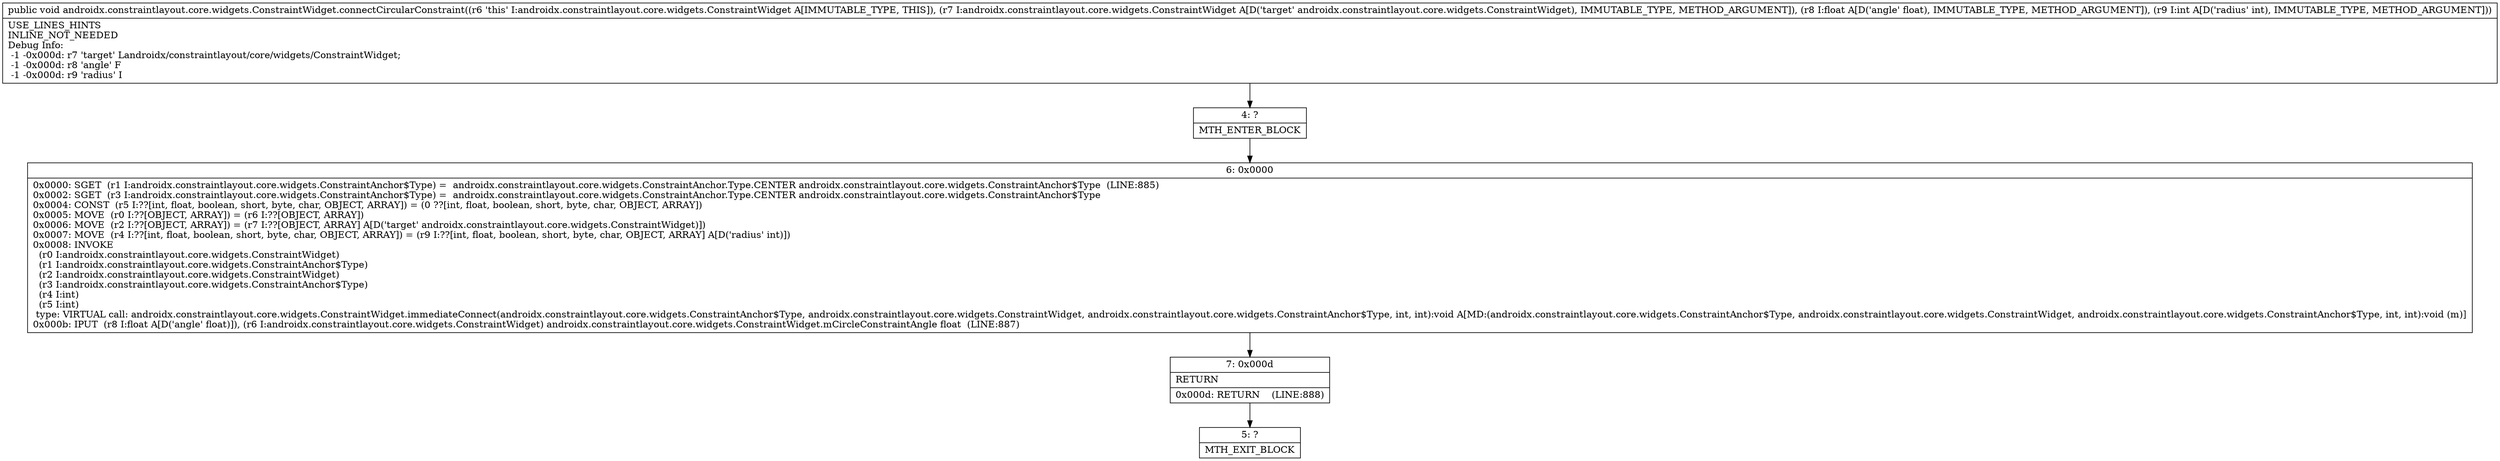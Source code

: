 digraph "CFG forandroidx.constraintlayout.core.widgets.ConstraintWidget.connectCircularConstraint(Landroidx\/constraintlayout\/core\/widgets\/ConstraintWidget;FI)V" {
Node_4 [shape=record,label="{4\:\ ?|MTH_ENTER_BLOCK\l}"];
Node_6 [shape=record,label="{6\:\ 0x0000|0x0000: SGET  (r1 I:androidx.constraintlayout.core.widgets.ConstraintAnchor$Type) =  androidx.constraintlayout.core.widgets.ConstraintAnchor.Type.CENTER androidx.constraintlayout.core.widgets.ConstraintAnchor$Type  (LINE:885)\l0x0002: SGET  (r3 I:androidx.constraintlayout.core.widgets.ConstraintAnchor$Type) =  androidx.constraintlayout.core.widgets.ConstraintAnchor.Type.CENTER androidx.constraintlayout.core.widgets.ConstraintAnchor$Type \l0x0004: CONST  (r5 I:??[int, float, boolean, short, byte, char, OBJECT, ARRAY]) = (0 ??[int, float, boolean, short, byte, char, OBJECT, ARRAY]) \l0x0005: MOVE  (r0 I:??[OBJECT, ARRAY]) = (r6 I:??[OBJECT, ARRAY]) \l0x0006: MOVE  (r2 I:??[OBJECT, ARRAY]) = (r7 I:??[OBJECT, ARRAY] A[D('target' androidx.constraintlayout.core.widgets.ConstraintWidget)]) \l0x0007: MOVE  (r4 I:??[int, float, boolean, short, byte, char, OBJECT, ARRAY]) = (r9 I:??[int, float, boolean, short, byte, char, OBJECT, ARRAY] A[D('radius' int)]) \l0x0008: INVOKE  \l  (r0 I:androidx.constraintlayout.core.widgets.ConstraintWidget)\l  (r1 I:androidx.constraintlayout.core.widgets.ConstraintAnchor$Type)\l  (r2 I:androidx.constraintlayout.core.widgets.ConstraintWidget)\l  (r3 I:androidx.constraintlayout.core.widgets.ConstraintAnchor$Type)\l  (r4 I:int)\l  (r5 I:int)\l type: VIRTUAL call: androidx.constraintlayout.core.widgets.ConstraintWidget.immediateConnect(androidx.constraintlayout.core.widgets.ConstraintAnchor$Type, androidx.constraintlayout.core.widgets.ConstraintWidget, androidx.constraintlayout.core.widgets.ConstraintAnchor$Type, int, int):void A[MD:(androidx.constraintlayout.core.widgets.ConstraintAnchor$Type, androidx.constraintlayout.core.widgets.ConstraintWidget, androidx.constraintlayout.core.widgets.ConstraintAnchor$Type, int, int):void (m)]\l0x000b: IPUT  (r8 I:float A[D('angle' float)]), (r6 I:androidx.constraintlayout.core.widgets.ConstraintWidget) androidx.constraintlayout.core.widgets.ConstraintWidget.mCircleConstraintAngle float  (LINE:887)\l}"];
Node_7 [shape=record,label="{7\:\ 0x000d|RETURN\l|0x000d: RETURN    (LINE:888)\l}"];
Node_5 [shape=record,label="{5\:\ ?|MTH_EXIT_BLOCK\l}"];
MethodNode[shape=record,label="{public void androidx.constraintlayout.core.widgets.ConstraintWidget.connectCircularConstraint((r6 'this' I:androidx.constraintlayout.core.widgets.ConstraintWidget A[IMMUTABLE_TYPE, THIS]), (r7 I:androidx.constraintlayout.core.widgets.ConstraintWidget A[D('target' androidx.constraintlayout.core.widgets.ConstraintWidget), IMMUTABLE_TYPE, METHOD_ARGUMENT]), (r8 I:float A[D('angle' float), IMMUTABLE_TYPE, METHOD_ARGUMENT]), (r9 I:int A[D('radius' int), IMMUTABLE_TYPE, METHOD_ARGUMENT]))  | USE_LINES_HINTS\lINLINE_NOT_NEEDED\lDebug Info:\l  \-1 \-0x000d: r7 'target' Landroidx\/constraintlayout\/core\/widgets\/ConstraintWidget;\l  \-1 \-0x000d: r8 'angle' F\l  \-1 \-0x000d: r9 'radius' I\l}"];
MethodNode -> Node_4;Node_4 -> Node_6;
Node_6 -> Node_7;
Node_7 -> Node_5;
}

